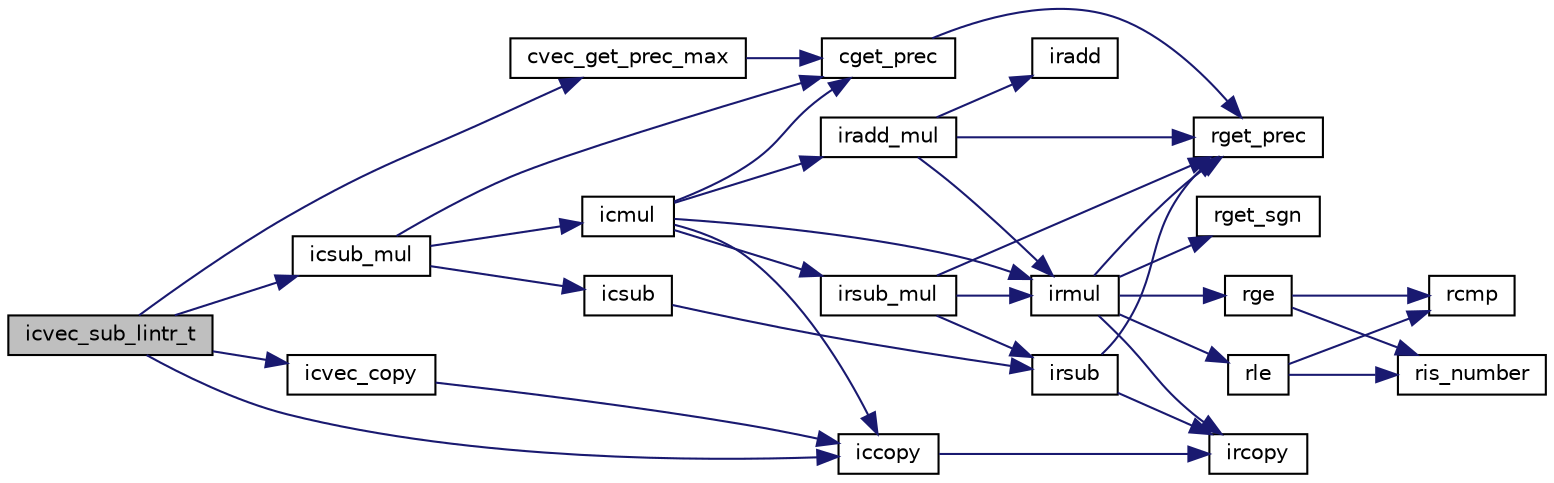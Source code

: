 digraph "icvec_sub_lintr_t"
{
  edge [fontname="Helvetica",fontsize="10",labelfontname="Helvetica",labelfontsize="10"];
  node [fontname="Helvetica",fontsize="10",shape=record];
  rankdir="LR";
  Node621 [label="icvec_sub_lintr_t",height=0.2,width=0.4,color="black", fillcolor="grey75", style="filled", fontcolor="black"];
  Node621 -> Node622 [color="midnightblue",fontsize="10",style="solid",fontname="Helvetica"];
  Node622 [label="cvec_get_prec_max",height=0.2,width=0.4,color="black", fillcolor="white", style="filled",URL="$cvec_8c.html#a4220cbe500e7a1383fbd278e5d4035b3",tooltip="cmulti型のベクトルの浮動小数点数の精度(ビット数)の最大値を取得. "];
  Node622 -> Node623 [color="midnightblue",fontsize="10",style="solid",fontname="Helvetica"];
  Node623 [label="cget_prec",height=0.2,width=0.4,color="black", fillcolor="white", style="filled",URL="$cmulti_8c.html#a69302d488c9954d3cbe85feb873216fa",tooltip="cmulti型の浮動小数点数の精度(ビット数)を取得. "];
  Node623 -> Node624 [color="midnightblue",fontsize="10",style="solid",fontname="Helvetica"];
  Node624 [label="rget_prec",height=0.2,width=0.4,color="black", fillcolor="white", style="filled",URL="$is__rmulti_8h.html#ad9bc8d534620527dc3c46ef4c9d04442",tooltip="rmulti型の浮動小数点数の精度(ビット数)を取得. "];
  Node621 -> Node625 [color="midnightblue",fontsize="10",style="solid",fontname="Helvetica"];
  Node625 [label="iccopy",height=0.2,width=0.4,color="black", fillcolor="white", style="filled",URL="$icmulti_8c.html#a0e3f5efa94c1a1e8cc0a527d6cbcbdee",tooltip="コピー [y0,y1]=[x0,x1]. "];
  Node625 -> Node626 [color="midnightblue",fontsize="10",style="solid",fontname="Helvetica"];
  Node626 [label="ircopy",height=0.2,width=0.4,color="black", fillcolor="white", style="filled",URL="$irmulti_8c.html#aaf2192a33e04cbba12da47550fde287e",tooltip="コピー [y0,y1]=[x0,x1]. "];
  Node621 -> Node627 [color="midnightblue",fontsize="10",style="solid",fontname="Helvetica"];
  Node627 [label="icsub_mul",height=0.2,width=0.4,color="black", fillcolor="white", style="filled",URL="$icmulti_8c.html#ab35119729c73efd46ea5f4a7d7bb73c5",tooltip="積の減算 [z0,z1]-=[x0,x1]*[y0,y1] "];
  Node627 -> Node623 [color="midnightblue",fontsize="10",style="solid",fontname="Helvetica"];
  Node627 -> Node628 [color="midnightblue",fontsize="10",style="solid",fontname="Helvetica"];
  Node628 [label="icmul",height=0.2,width=0.4,color="black", fillcolor="white", style="filled",URL="$icmulti_8c.html#acd8e365f46bd3fab9ffdf23b677a8f4d",tooltip="掛け算 [z0,z1]=[x0,x1]*[y0,y1] "];
  Node628 -> Node623 [color="midnightblue",fontsize="10",style="solid",fontname="Helvetica"];
  Node628 -> Node629 [color="midnightblue",fontsize="10",style="solid",fontname="Helvetica"];
  Node629 [label="irmul",height=0.2,width=0.4,color="black", fillcolor="white", style="filled",URL="$irmulti_8c.html#a9f9bc42cc6a70b365b032dc7bedd1abb",tooltip="掛け算 [z0,z1]=[x0,x1]*[y0,y1] "];
  Node629 -> Node624 [color="midnightblue",fontsize="10",style="solid",fontname="Helvetica"];
  Node629 -> Node630 [color="midnightblue",fontsize="10",style="solid",fontname="Helvetica"];
  Node630 [label="rget_sgn",height=0.2,width=0.4,color="black", fillcolor="white", style="filled",URL="$is__rmulti_8h.html#a1eabb75964384f5b7057a0275385d4bb",tooltip="rmulti型の浮動小数点数の符号部の取得. "];
  Node629 -> Node631 [color="midnightblue",fontsize="10",style="solid",fontname="Helvetica"];
  Node631 [label="rle",height=0.2,width=0.4,color="black", fillcolor="white", style="filled",URL="$is__rmulti_8h.html#a72d8f7f7abd4fa2ff89f488742ff7ca7",tooltip="rmulti型の値の比較 x<=y "];
  Node631 -> Node632 [color="midnightblue",fontsize="10",style="solid",fontname="Helvetica"];
  Node632 [label="ris_number",height=0.2,width=0.4,color="black", fillcolor="white", style="filled",URL="$rmulti_8c.html#a02c3c838634809fb6260ab78926b5f8b",tooltip="rmulti型が数であるかの判定. "];
  Node631 -> Node633 [color="midnightblue",fontsize="10",style="solid",fontname="Helvetica"];
  Node633 [label="rcmp",height=0.2,width=0.4,color="black", fillcolor="white", style="filled",URL="$rmulti_8c.html#aa7f2e03f88a388911123c82ad3f36b16",tooltip="rmulti型の値の比較 x<=>y "];
  Node629 -> Node634 [color="midnightblue",fontsize="10",style="solid",fontname="Helvetica"];
  Node634 [label="rge",height=0.2,width=0.4,color="black", fillcolor="white", style="filled",URL="$is__rmulti_8h.html#a7544c8c3220be262b43d9cdcacd5f8f2",tooltip="rmulti型の値の比較 x>=y "];
  Node634 -> Node632 [color="midnightblue",fontsize="10",style="solid",fontname="Helvetica"];
  Node634 -> Node633 [color="midnightblue",fontsize="10",style="solid",fontname="Helvetica"];
  Node629 -> Node626 [color="midnightblue",fontsize="10",style="solid",fontname="Helvetica"];
  Node628 -> Node635 [color="midnightblue",fontsize="10",style="solid",fontname="Helvetica"];
  Node635 [label="irsub_mul",height=0.2,width=0.4,color="black", fillcolor="white", style="filled",URL="$irmulti_8c.html#a718dadb4804a0eaddcf795adfd1a880d",tooltip="積の減算 [z0,z1]-=[x0,x1]*[y0,y1] "];
  Node635 -> Node624 [color="midnightblue",fontsize="10",style="solid",fontname="Helvetica"];
  Node635 -> Node629 [color="midnightblue",fontsize="10",style="solid",fontname="Helvetica"];
  Node635 -> Node636 [color="midnightblue",fontsize="10",style="solid",fontname="Helvetica"];
  Node636 [label="irsub",height=0.2,width=0.4,color="black", fillcolor="white", style="filled",URL="$irmulti_8c.html#ad83b8a1e9ca77caeaf833f866853ac35",tooltip="引き算 [z0,z1]=[x0,x1]-[y0,y1] "];
  Node636 -> Node624 [color="midnightblue",fontsize="10",style="solid",fontname="Helvetica"];
  Node636 -> Node626 [color="midnightblue",fontsize="10",style="solid",fontname="Helvetica"];
  Node628 -> Node637 [color="midnightblue",fontsize="10",style="solid",fontname="Helvetica"];
  Node637 [label="iradd_mul",height=0.2,width=0.4,color="black", fillcolor="white", style="filled",URL="$irmulti_8c.html#a55d04ab7f2884310fcff04b636911df1",tooltip="積の加算 [z0,z1]+=[x0,x1]*[y0,y1] "];
  Node637 -> Node624 [color="midnightblue",fontsize="10",style="solid",fontname="Helvetica"];
  Node637 -> Node629 [color="midnightblue",fontsize="10",style="solid",fontname="Helvetica"];
  Node637 -> Node638 [color="midnightblue",fontsize="10",style="solid",fontname="Helvetica"];
  Node638 [label="iradd",height=0.2,width=0.4,color="black", fillcolor="white", style="filled",URL="$irmulti_8c.html#a2a3a18d72fa9e737ac67d95ccb3e8ca9",tooltip="足し算 [z0,z1]=[x0,x1]+[y0,y1] "];
  Node628 -> Node625 [color="midnightblue",fontsize="10",style="solid",fontname="Helvetica"];
  Node627 -> Node639 [color="midnightblue",fontsize="10",style="solid",fontname="Helvetica"];
  Node639 [label="icsub",height=0.2,width=0.4,color="black", fillcolor="white", style="filled",URL="$icmulti_8c.html#a5f8e70c609ebc9ec4217b512f0e4823b",tooltip="引き算 [z0,z1]=[x0,x1]-[y0,y1] "];
  Node639 -> Node636 [color="midnightblue",fontsize="10",style="solid",fontname="Helvetica"];
  Node621 -> Node640 [color="midnightblue",fontsize="10",style="solid",fontname="Helvetica"];
  Node640 [label="icvec_copy",height=0.2,width=0.4,color="black", fillcolor="white", style="filled",URL="$icvec_8c.html#a952d18796331bb82baf0e4c57f3e0e9c",tooltip="コピー [y0,y1]=[x0,x1] "];
  Node640 -> Node625 [color="midnightblue",fontsize="10",style="solid",fontname="Helvetica"];
}
